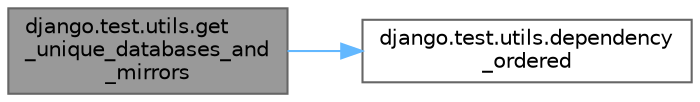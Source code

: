 digraph "django.test.utils.get_unique_databases_and_mirrors"
{
 // LATEX_PDF_SIZE
  bgcolor="transparent";
  edge [fontname=Helvetica,fontsize=10,labelfontname=Helvetica,labelfontsize=10];
  node [fontname=Helvetica,fontsize=10,shape=box,height=0.2,width=0.4];
  rankdir="LR";
  Node1 [id="Node000001",label="django.test.utils.get\l_unique_databases_and\l_mirrors",height=0.2,width=0.4,color="gray40", fillcolor="grey60", style="filled", fontcolor="black",tooltip=" "];
  Node1 -> Node2 [id="edge1_Node000001_Node000002",color="steelblue1",style="solid",tooltip=" "];
  Node2 [id="Node000002",label="django.test.utils.dependency\l_ordered",height=0.2,width=0.4,color="grey40", fillcolor="white", style="filled",URL="$namespacedjango_1_1test_1_1utils.html#ada0656423cde72b76030e466d0b3e0cf",tooltip=" "];
}
